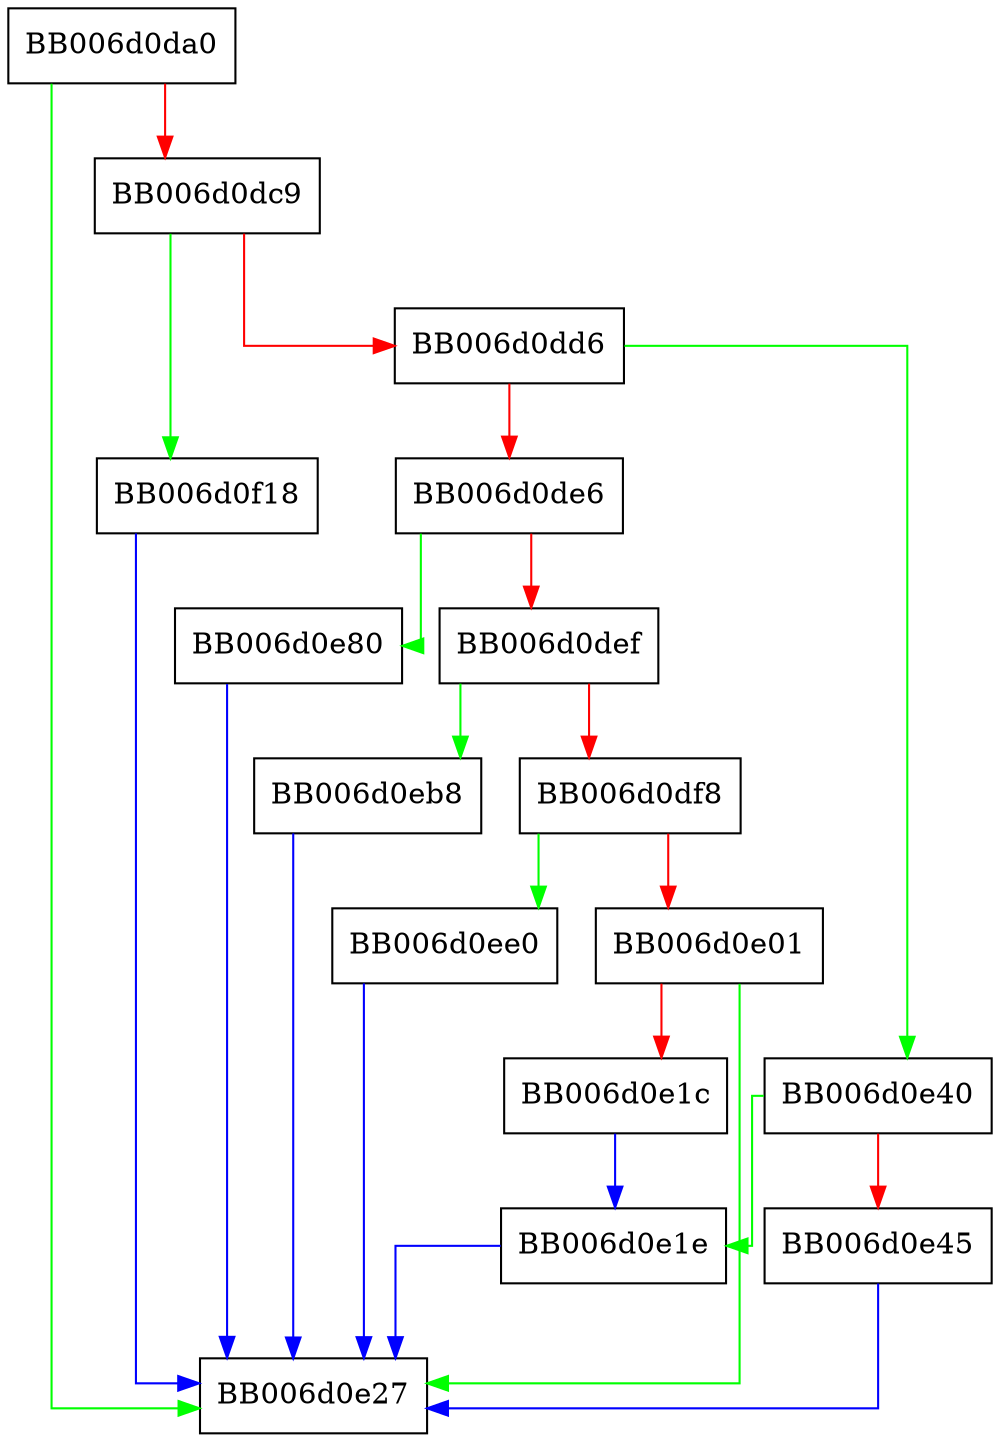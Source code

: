 digraph rsakem_recover {
  node [shape="box"];
  graph [splines=ortho];
  BB006d0da0 -> BB006d0e27 [color="green"];
  BB006d0da0 -> BB006d0dc9 [color="red"];
  BB006d0dc9 -> BB006d0f18 [color="green"];
  BB006d0dc9 -> BB006d0dd6 [color="red"];
  BB006d0dd6 -> BB006d0e40 [color="green"];
  BB006d0dd6 -> BB006d0de6 [color="red"];
  BB006d0de6 -> BB006d0e80 [color="green"];
  BB006d0de6 -> BB006d0def [color="red"];
  BB006d0def -> BB006d0eb8 [color="green"];
  BB006d0def -> BB006d0df8 [color="red"];
  BB006d0df8 -> BB006d0ee0 [color="green"];
  BB006d0df8 -> BB006d0e01 [color="red"];
  BB006d0e01 -> BB006d0e27 [color="green"];
  BB006d0e01 -> BB006d0e1c [color="red"];
  BB006d0e1c -> BB006d0e1e [color="blue"];
  BB006d0e1e -> BB006d0e27 [color="blue"];
  BB006d0e40 -> BB006d0e1e [color="green"];
  BB006d0e40 -> BB006d0e45 [color="red"];
  BB006d0e45 -> BB006d0e27 [color="blue"];
  BB006d0e80 -> BB006d0e27 [color="blue"];
  BB006d0eb8 -> BB006d0e27 [color="blue"];
  BB006d0ee0 -> BB006d0e27 [color="blue"];
  BB006d0f18 -> BB006d0e27 [color="blue"];
}